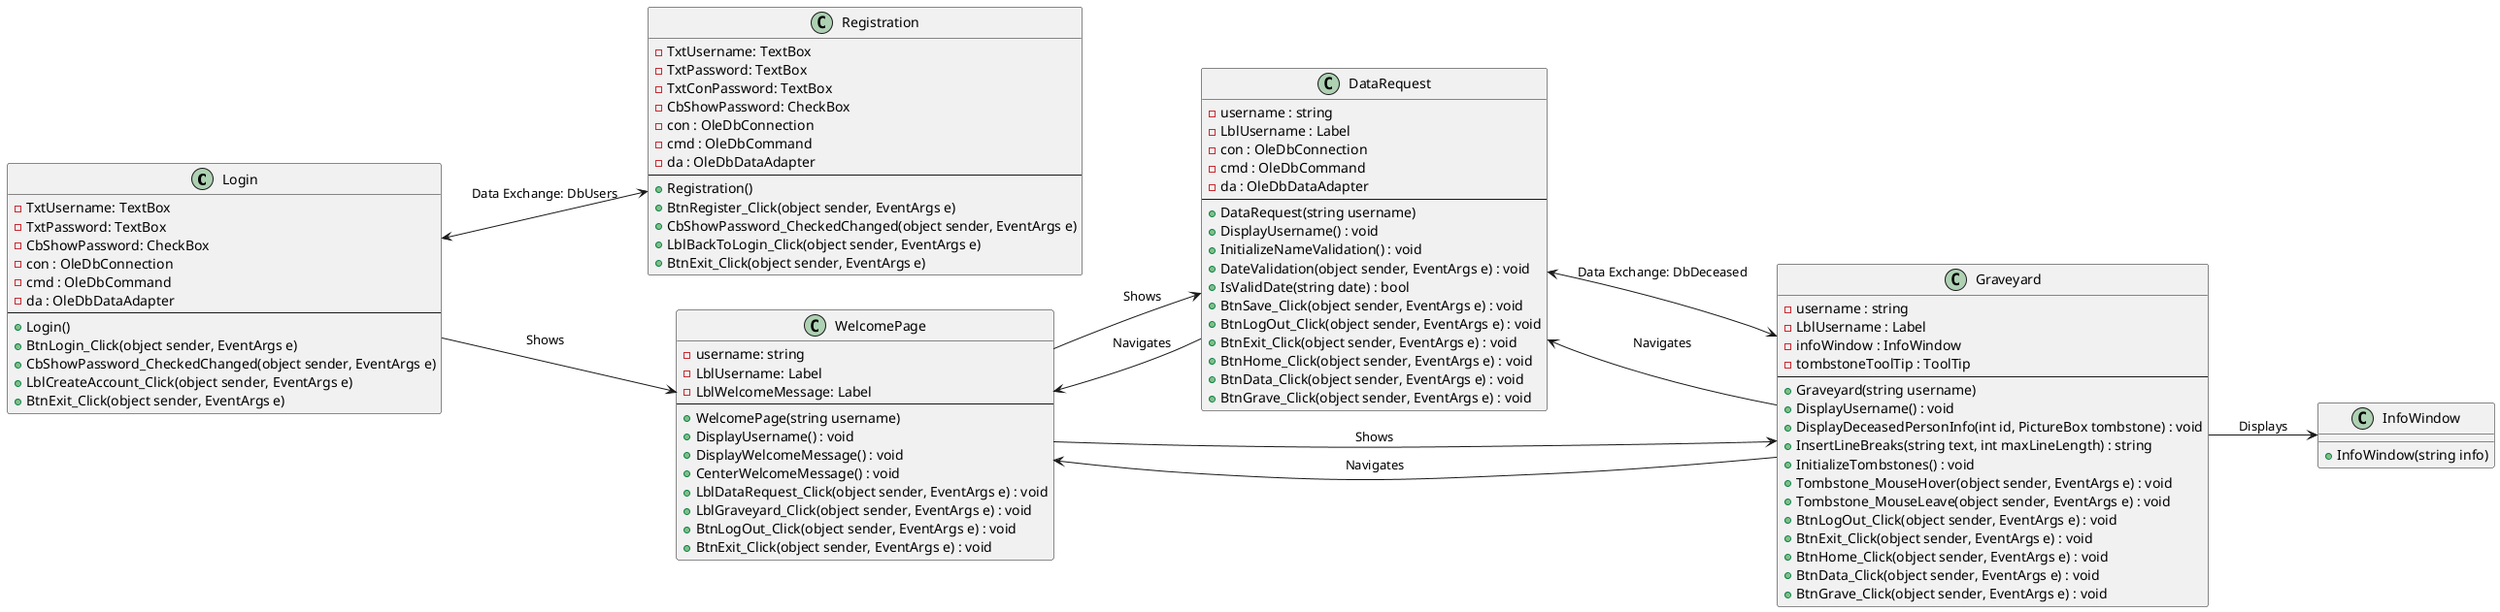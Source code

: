 @startuml

left to right direction

class Login {
    - TxtUsername: TextBox
    - TxtPassword: TextBox
    - CbShowPassword: CheckBox
    - con : OleDbConnection
    - cmd : OleDbCommand
    - da : OleDbDataAdapter
    --
    + Login()
    + BtnLogin_Click(object sender, EventArgs e)
    + CbShowPassword_CheckedChanged(object sender, EventArgs e)
    + LblCreateAccount_Click(object sender, EventArgs e)
    + BtnExit_Click(object sender, EventArgs e)
}

class Registration {
    - TxtUsername: TextBox
    - TxtPassword: TextBox
    - TxtConPassword: TextBox
    - CbShowPassword: CheckBox
    - con : OleDbConnection
    - cmd : OleDbCommand
    - da : OleDbDataAdapter
    --
    + Registration()
    + BtnRegister_Click(object sender, EventArgs e)
    + CbShowPassword_CheckedChanged(object sender, EventArgs e)
    + LblBackToLogin_Click(object sender, EventArgs e)
    + BtnExit_Click(object sender, EventArgs e)
}

class WelcomePage {
    - username: string
    - LblUsername: Label
    - LblWelcomeMessage: Label
    --
    + WelcomePage(string username)
    + DisplayUsername() : void
    + DisplayWelcomeMessage() : void
    + CenterWelcomeMessage() : void
    + LblDataRequest_Click(object sender, EventArgs e) : void
    + LblGraveyard_Click(object sender, EventArgs e) : void
    + BtnLogOut_Click(object sender, EventArgs e) : void
    + BtnExit_Click(object sender, EventArgs e) : void
}


class DataRequest {
    - username : string
    - LblUsername : Label
    - con : OleDbConnection
    - cmd : OleDbCommand
    - da : OleDbDataAdapter
    --
    + DataRequest(string username)
    + DisplayUsername() : void
    + InitializeNameValidation() : void
    + DateValidation(object sender, EventArgs e) : void
    + IsValidDate(string date) : bool
    + BtnSave_Click(object sender, EventArgs e) : void
    + BtnLogOut_Click(object sender, EventArgs e) : void
    + BtnExit_Click(object sender, EventArgs e) : void
    + BtnHome_Click(object sender, EventArgs e) : void
    + BtnData_Click(object sender, EventArgs e) : void
    + BtnGrave_Click(object sender, EventArgs e) : void
}

class Graveyard {
    - username : string
    - LblUsername : Label
    - infoWindow : InfoWindow
    - tombstoneToolTip : ToolTip
    --
    + Graveyard(string username)
    + DisplayUsername() : void
    + DisplayDeceasedPersonInfo(int id, PictureBox tombstone) : void
    + InsertLineBreaks(string text, int maxLineLength) : string
    + InitializeTombstones() : void
    + Tombstone_MouseHover(object sender, EventArgs e) : void
    + Tombstone_MouseLeave(object sender, EventArgs e) : void
    + BtnLogOut_Click(object sender, EventArgs e) : void
    + BtnExit_Click(object sender, EventArgs e) : void
    + BtnHome_Click(object sender, EventArgs e) : void
    + BtnData_Click(object sender, EventArgs e) : void
    + BtnGrave_Click(object sender, EventArgs e) : void
}

class InfoWindow {
+ InfoWindow(string info)
}

Login <--> Registration : Data Exchange: DbUsers
Login --> WelcomePage : Shows
WelcomePage --> DataRequest : Shows
WelcomePage --> Graveyard : Shows
DataRequest <--> Graveyard : Data Exchange: DbDeceased
DataRequest --> WelcomePage : Navigates
Graveyard --> WelcomePage : Navigates
Graveyard --> InfoWindow : Displays
Graveyard --> DataRequest : Navigates

@enduml
